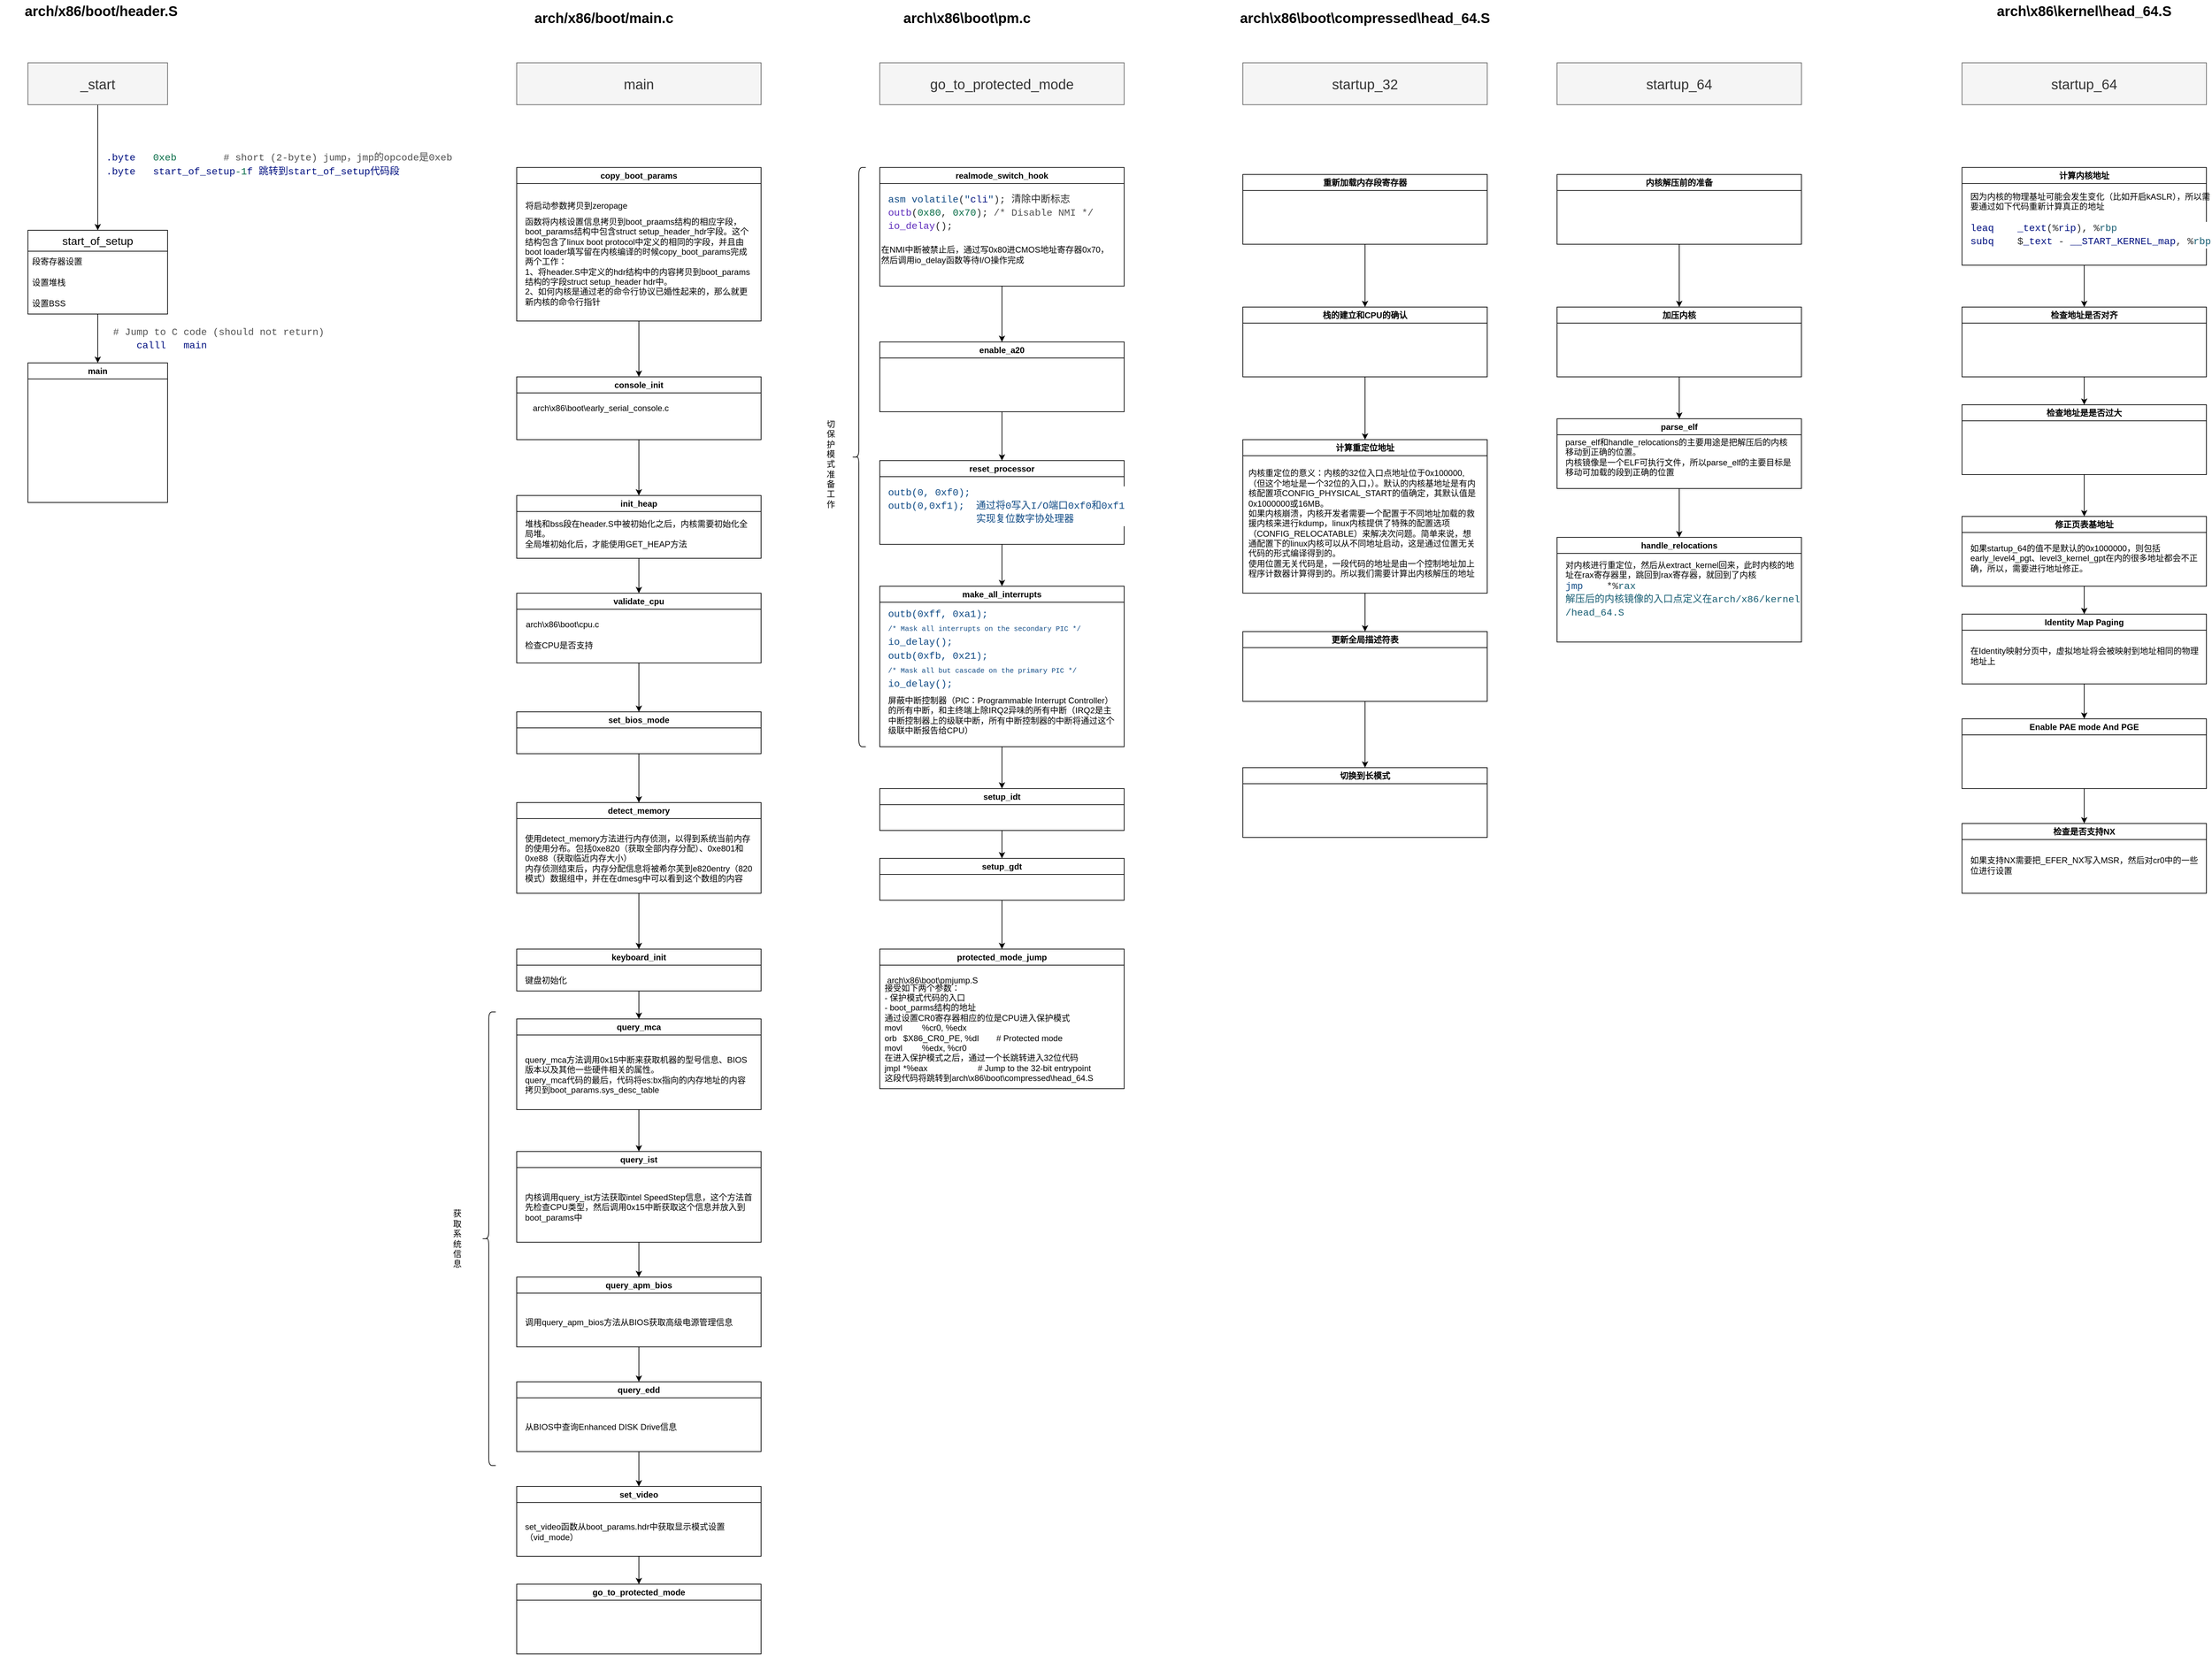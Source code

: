 <mxfile version="24.5.1" type="github">
  <diagram id="wFE0QG_FPsp0jaGvCLVb" name="Page-1">
    <mxGraphModel dx="1728" dy="922" grid="1" gridSize="10" guides="1" tooltips="1" connect="1" arrows="1" fold="1" page="1" pageScale="1" pageWidth="850" pageHeight="1100" math="0" shadow="0">
      <root>
        <mxCell id="0" />
        <mxCell id="1" parent="0" />
        <mxCell id="jPp7AaR7GWy1GO26mgqh-68" style="edgeStyle=orthogonalEdgeStyle;rounded=0;orthogonalLoop=1;jettySize=auto;html=1;" parent="1" source="jPp7AaR7GWy1GO26mgqh-54" target="jPp7AaR7GWy1GO26mgqh-56" edge="1">
          <mxGeometry relative="1" as="geometry" />
        </mxCell>
        <mxCell id="jPp7AaR7GWy1GO26mgqh-54" value="query_ist" style="swimlane;whiteSpace=wrap;html=1;" parent="1" vertex="1">
          <mxGeometry x="820" y="1730" width="350" height="130" as="geometry" />
        </mxCell>
        <mxCell id="jPp7AaR7GWy1GO26mgqh-55" value="&lt;div&gt;内核调用query_ist方法获取intel SpeedStep信息，这个方法首先检查CPU类型，然后调用0x15中断获取这个信息并放入到boot_params中&lt;/div&gt;" style="text;strokeColor=none;align=left;fillColor=none;html=1;verticalAlign=middle;whiteSpace=wrap;rounded=0;" parent="jPp7AaR7GWy1GO26mgqh-54" vertex="1">
          <mxGeometry x="10" y="30" width="330" height="100" as="geometry" />
        </mxCell>
        <mxCell id="215-eHgmbYdkAp0iwA8i-2" value="&lt;span style=&quot;font-weight: 700;&quot;&gt;&lt;font style=&quot;font-size: 20px;&quot;&gt;arch/x86/boot/header.S&lt;/font&gt;&lt;/span&gt;" style="text;strokeColor=none;align=center;fillColor=none;html=1;verticalAlign=middle;whiteSpace=wrap;rounded=0;" parent="1" vertex="1">
          <mxGeometry x="80" y="80" width="290" height="30" as="geometry" />
        </mxCell>
        <mxCell id="jPp7AaR7GWy1GO26mgqh-19" style="edgeStyle=orthogonalEdgeStyle;rounded=0;orthogonalLoop=1;jettySize=auto;html=1;entryX=0.5;entryY=0;entryDx=0;entryDy=0;" parent="1" source="215-eHgmbYdkAp0iwA8i-3" target="jPp7AaR7GWy1GO26mgqh-12" edge="1">
          <mxGeometry relative="1" as="geometry" />
        </mxCell>
        <mxCell id="215-eHgmbYdkAp0iwA8i-3" value="&lt;font style=&quot;font-size: 20px;&quot;&gt;_start&lt;/font&gt;" style="rounded=0;whiteSpace=wrap;html=1;fillColor=#f5f5f5;fontColor=#333333;strokeColor=#666666;" parent="1" vertex="1">
          <mxGeometry x="120" y="170" width="200" height="60" as="geometry" />
        </mxCell>
        <mxCell id="215-eHgmbYdkAp0iwA8i-7" value="main" style="swimlane;whiteSpace=wrap;html=1;" parent="1" vertex="1">
          <mxGeometry x="120" y="600" width="200" height="200" as="geometry" />
        </mxCell>
        <mxCell id="jPp7AaR7GWy1GO26mgqh-20" style="edgeStyle=orthogonalEdgeStyle;rounded=0;orthogonalLoop=1;jettySize=auto;html=1;entryX=0.5;entryY=0;entryDx=0;entryDy=0;" parent="1" source="jPp7AaR7GWy1GO26mgqh-12" target="215-eHgmbYdkAp0iwA8i-7" edge="1">
          <mxGeometry relative="1" as="geometry" />
        </mxCell>
        <mxCell id="jPp7AaR7GWy1GO26mgqh-12" value="&lt;span style=&quot;font-size: medium; text-align: left;&quot;&gt;start_of_setup&lt;/span&gt;" style="swimlane;fontStyle=0;childLayout=stackLayout;horizontal=1;startSize=30;horizontalStack=0;resizeParent=1;resizeParentMax=0;resizeLast=0;collapsible=1;marginBottom=0;whiteSpace=wrap;html=1;" parent="1" vertex="1">
          <mxGeometry x="120" y="410" width="200" height="120" as="geometry" />
        </mxCell>
        <mxCell id="jPp7AaR7GWy1GO26mgqh-13" value="段寄存器设置" style="text;strokeColor=none;fillColor=none;align=left;verticalAlign=middle;spacingLeft=4;spacingRight=4;overflow=hidden;points=[[0,0.5],[1,0.5]];portConstraint=eastwest;rotatable=0;whiteSpace=wrap;html=1;" parent="jPp7AaR7GWy1GO26mgqh-12" vertex="1">
          <mxGeometry y="30" width="200" height="30" as="geometry" />
        </mxCell>
        <mxCell id="jPp7AaR7GWy1GO26mgqh-14" value="设置堆栈" style="text;strokeColor=none;fillColor=none;align=left;verticalAlign=middle;spacingLeft=4;spacingRight=4;overflow=hidden;points=[[0,0.5],[1,0.5]];portConstraint=eastwest;rotatable=0;whiteSpace=wrap;html=1;" parent="jPp7AaR7GWy1GO26mgqh-12" vertex="1">
          <mxGeometry y="60" width="200" height="30" as="geometry" />
        </mxCell>
        <mxCell id="jPp7AaR7GWy1GO26mgqh-15" value="设置BSS" style="text;strokeColor=none;fillColor=none;align=left;verticalAlign=middle;spacingLeft=4;spacingRight=4;overflow=hidden;points=[[0,0.5],[1,0.5]];portConstraint=eastwest;rotatable=0;whiteSpace=wrap;html=1;" parent="jPp7AaR7GWy1GO26mgqh-12" vertex="1">
          <mxGeometry y="90" width="200" height="30" as="geometry" />
        </mxCell>
        <mxCell id="jPp7AaR7GWy1GO26mgqh-21" value="&lt;div style=&quot;color: #292929;background-color: #ffffff;font-family: Consolas, &#39;Courier New&#39;, monospace;font-weight: normal;font-size: 14px;line-height: 19px;white-space: pre;&quot;&gt;&lt;div&gt;&lt;span style=&quot;color: #515151;&quot;&gt;# Jump to C code (should not return)&lt;/span&gt;&lt;/div&gt;&lt;div&gt;&lt;span style=&quot;color: #292929;&quot;&gt;&amp;nbsp; &amp;nbsp; &lt;/span&gt;&lt;span style=&quot;color: #001080;&quot;&gt;calll&lt;/span&gt;&lt;span style=&quot;color: #292929;&quot;&gt; &amp;nbsp; &lt;/span&gt;&lt;span style=&quot;color: #001080;&quot;&gt;main&lt;/span&gt;&lt;/div&gt;&lt;/div&gt;" style="text;whiteSpace=wrap;html=1;" parent="1" vertex="1">
          <mxGeometry x="240" y="540" width="310" height="60" as="geometry" />
        </mxCell>
        <mxCell id="jPp7AaR7GWy1GO26mgqh-22" value="&lt;div style=&quot;background-color: rgb(255, 255, 255); line-height: 19px;&quot;&gt;&lt;div style=&quot;&quot;&gt;&lt;span style=&quot;color: rgb(0, 16, 128); font-family: Consolas, &amp;quot;Courier New&amp;quot;, monospace; font-size: 14px; font-weight: normal; white-space: pre;&quot;&gt;.byte&lt;/span&gt;&lt;span style=&quot;color: rgb(41, 41, 41); font-family: Consolas, &amp;quot;Courier New&amp;quot;, monospace; font-size: 14px; font-weight: normal; white-space: pre;&quot;&gt; &amp;nbsp; &lt;/span&gt;&lt;span style=&quot;color: rgb(9, 109, 72); font-family: Consolas, &amp;quot;Courier New&amp;quot;, monospace; font-size: 14px; font-weight: normal; white-space: pre;&quot;&gt;0xeb&lt;/span&gt;&lt;span style=&quot;color: rgb(41, 41, 41); font-family: Consolas, &amp;quot;Courier New&amp;quot;, monospace; font-size: 14px; font-weight: normal; white-space: pre;&quot;&gt; &amp;nbsp; &amp;nbsp; &amp;nbsp; &amp;nbsp;&lt;/span&gt;&lt;span style=&quot;color: rgb(81, 81, 81); font-family: Consolas, &amp;quot;Courier New&amp;quot;, monospace; font-size: 14px; font-weight: normal; white-space: pre;&quot;&gt;# short (2-byte) jump，&lt;/span&gt;&lt;font face=&quot;Consolas, Courier New, monospace&quot; color=&quot;#515151&quot;&gt;&lt;span style=&quot;font-size: 14px; white-space: pre;&quot;&gt;jmp的opcode是0xeb&lt;/span&gt;&lt;/font&gt;&lt;/div&gt;&lt;div style=&quot;&quot;&gt;&lt;span style=&quot;color: rgb(0, 16, 128); font-family: Consolas, &amp;quot;Courier New&amp;quot;, monospace; font-size: 14px; font-weight: normal; white-space: pre;&quot;&gt;.byte&lt;/span&gt;&lt;span style=&quot;color: rgb(41, 41, 41); font-family: Consolas, &amp;quot;Courier New&amp;quot;, monospace; font-size: 14px; font-weight: normal; white-space: pre;&quot;&gt; &amp;nbsp; &lt;/span&gt;&lt;span style=&quot;color: rgb(0, 16, 128); font-family: Consolas, &amp;quot;Courier New&amp;quot;, monospace; font-size: 14px; font-weight: normal; white-space: pre;&quot;&gt;start_of_setup&lt;/span&gt;&lt;span style=&quot;color: rgb(9, 109, 72); font-family: Consolas, &amp;quot;Courier New&amp;quot;, monospace; font-size: 14px; font-weight: normal; white-space: pre;&quot;&gt;-1&lt;/span&gt;&lt;span style=&quot;color: rgb(0, 16, 128); font-family: Consolas, &amp;quot;Courier New&amp;quot;, monospace; font-size: 14px; font-weight: normal; white-space: pre;&quot;&gt;f &lt;/span&gt;&lt;font face=&quot;Consolas, Courier New, monospace&quot; color=&quot;#001080&quot;&gt;&lt;span style=&quot;font-size: 14px; white-space: pre;&quot;&gt;跳转到start_of_setup代码段&lt;/span&gt;&lt;/font&gt;&lt;/div&gt;&lt;/div&gt;" style="text;whiteSpace=wrap;html=1;" parent="1" vertex="1">
          <mxGeometry x="230" y="290" width="500" height="60" as="geometry" />
        </mxCell>
        <mxCell id="jPp7AaR7GWy1GO26mgqh-23" value="&lt;span style=&quot;font-weight: 700;&quot;&gt;&lt;font style=&quot;font-size: 20px;&quot;&gt;arch/x86/boot/main.c&lt;/font&gt;&lt;/span&gt;" style="text;strokeColor=none;align=center;fillColor=none;html=1;verticalAlign=middle;whiteSpace=wrap;rounded=0;" parent="1" vertex="1">
          <mxGeometry x="800" y="90" width="290" height="30" as="geometry" />
        </mxCell>
        <mxCell id="jPp7AaR7GWy1GO26mgqh-24" value="&lt;font style=&quot;font-size: 20px;&quot;&gt;main&lt;/font&gt;" style="rounded=0;whiteSpace=wrap;html=1;fillColor=#f5f5f5;fontColor=#333333;strokeColor=#666666;" parent="1" vertex="1">
          <mxGeometry x="820" y="170" width="350" height="60" as="geometry" />
        </mxCell>
        <mxCell id="jPp7AaR7GWy1GO26mgqh-34" style="edgeStyle=orthogonalEdgeStyle;rounded=0;orthogonalLoop=1;jettySize=auto;html=1;" parent="1" source="jPp7AaR7GWy1GO26mgqh-25" target="jPp7AaR7GWy1GO26mgqh-30" edge="1">
          <mxGeometry relative="1" as="geometry" />
        </mxCell>
        <mxCell id="jPp7AaR7GWy1GO26mgqh-25" value="copy_boot_params" style="swimlane;whiteSpace=wrap;html=1;" parent="1" vertex="1">
          <mxGeometry x="820" y="320" width="350" height="220" as="geometry" />
        </mxCell>
        <mxCell id="jPp7AaR7GWy1GO26mgqh-26" value="将启动参数拷贝到zeropage" style="text;html=1;align=center;verticalAlign=middle;resizable=0;points=[];autosize=1;strokeColor=none;fillColor=none;" parent="jPp7AaR7GWy1GO26mgqh-25" vertex="1">
          <mxGeometry y="40" width="170" height="30" as="geometry" />
        </mxCell>
        <mxCell id="jPp7AaR7GWy1GO26mgqh-28" value="函数将内核设置信息拷贝到boot_praams结构的相应字段，boot_params结构中包含struct setup_header_hdr字段。这个结构包含了linux boot protocol中定义的相同的字段，并且由boot loader填写留在内核编译的时候copy_boot_params完成两个工作：&lt;div&gt;1、将header.S中定义的hdr结构中的内容拷贝到boot_params结构的字段struct setup_header hdr中。&lt;/div&gt;&lt;div&gt;2、如何内核是通过老的命令行协议已婚性起来的，那么就更新内核的命令行指针&lt;/div&gt;" style="text;strokeColor=none;align=left;fillColor=none;html=1;verticalAlign=middle;whiteSpace=wrap;rounded=0;" parent="jPp7AaR7GWy1GO26mgqh-25" vertex="1">
          <mxGeometry x="10" y="70" width="330" height="130" as="geometry" />
        </mxCell>
        <mxCell id="jPp7AaR7GWy1GO26mgqh-38" style="edgeStyle=orthogonalEdgeStyle;rounded=0;orthogonalLoop=1;jettySize=auto;html=1;entryX=0.5;entryY=0;entryDx=0;entryDy=0;" parent="1" source="jPp7AaR7GWy1GO26mgqh-30" target="jPp7AaR7GWy1GO26mgqh-35" edge="1">
          <mxGeometry relative="1" as="geometry" />
        </mxCell>
        <mxCell id="jPp7AaR7GWy1GO26mgqh-30" value="console_init" style="swimlane;whiteSpace=wrap;html=1;" parent="1" vertex="1">
          <mxGeometry x="820" y="620" width="350" height="90" as="geometry" />
        </mxCell>
        <mxCell id="jPp7AaR7GWy1GO26mgqh-31" value="arch\x86\boot\early_serial_console.c" style="text;html=1;align=center;verticalAlign=middle;resizable=0;points=[];autosize=1;strokeColor=none;fillColor=none;" parent="jPp7AaR7GWy1GO26mgqh-30" vertex="1">
          <mxGeometry x="10" y="30" width="220" height="30" as="geometry" />
        </mxCell>
        <mxCell id="n0Vx_WlOkcHuKILNx8sB-11" style="edgeStyle=orthogonalEdgeStyle;rounded=0;orthogonalLoop=1;jettySize=auto;html=1;entryX=0.5;entryY=0;entryDx=0;entryDy=0;" parent="1" source="jPp7AaR7GWy1GO26mgqh-35" target="jPp7AaR7GWy1GO26mgqh-39" edge="1">
          <mxGeometry relative="1" as="geometry" />
        </mxCell>
        <mxCell id="jPp7AaR7GWy1GO26mgqh-35" value="init_heap" style="swimlane;whiteSpace=wrap;html=1;" parent="1" vertex="1">
          <mxGeometry x="820" y="790" width="350" height="90" as="geometry" />
        </mxCell>
        <mxCell id="jPp7AaR7GWy1GO26mgqh-37" value="堆栈和bss段在header.S中被初始化之后，内核需要初始化全局堆。&lt;div&gt;全局堆初始化后，才能使用GET_HEAP方法&lt;/div&gt;" style="text;strokeColor=none;align=left;fillColor=none;html=1;verticalAlign=middle;whiteSpace=wrap;rounded=0;" parent="jPp7AaR7GWy1GO26mgqh-35" vertex="1">
          <mxGeometry x="10" y="20" width="330" height="70" as="geometry" />
        </mxCell>
        <mxCell id="jPp7AaR7GWy1GO26mgqh-45" style="edgeStyle=orthogonalEdgeStyle;rounded=0;orthogonalLoop=1;jettySize=auto;html=1;entryX=0.5;entryY=0;entryDx=0;entryDy=0;" parent="1" source="jPp7AaR7GWy1GO26mgqh-39" target="jPp7AaR7GWy1GO26mgqh-42" edge="1">
          <mxGeometry relative="1" as="geometry" />
        </mxCell>
        <mxCell id="jPp7AaR7GWy1GO26mgqh-39" value="validate_cpu" style="swimlane;whiteSpace=wrap;html=1;" parent="1" vertex="1">
          <mxGeometry x="820" y="930" width="350" height="100" as="geometry" />
        </mxCell>
        <mxCell id="jPp7AaR7GWy1GO26mgqh-41" value="arch\x86\boot\cpu.c" style="text;html=1;align=center;verticalAlign=middle;resizable=0;points=[];autosize=1;strokeColor=none;fillColor=none;" parent="jPp7AaR7GWy1GO26mgqh-39" vertex="1">
          <mxGeometry y="30" width="130" height="30" as="geometry" />
        </mxCell>
        <mxCell id="jPp7AaR7GWy1GO26mgqh-40" value="检查CPU是否支持" style="text;strokeColor=none;align=left;fillColor=none;html=1;verticalAlign=middle;whiteSpace=wrap;rounded=0;" parent="jPp7AaR7GWy1GO26mgqh-39" vertex="1">
          <mxGeometry x="10" y="60" width="330" height="30" as="geometry" />
        </mxCell>
        <mxCell id="jPp7AaR7GWy1GO26mgqh-50" style="edgeStyle=orthogonalEdgeStyle;rounded=0;orthogonalLoop=1;jettySize=auto;html=1;entryX=0.5;entryY=0;entryDx=0;entryDy=0;" parent="1" source="jPp7AaR7GWy1GO26mgqh-42" target="jPp7AaR7GWy1GO26mgqh-46" edge="1">
          <mxGeometry relative="1" as="geometry" />
        </mxCell>
        <mxCell id="jPp7AaR7GWy1GO26mgqh-42" value="set_bios_mode" style="swimlane;whiteSpace=wrap;html=1;" parent="1" vertex="1">
          <mxGeometry x="820" y="1100" width="350" height="60" as="geometry" />
        </mxCell>
        <mxCell id="jPp7AaR7GWy1GO26mgqh-46" value="detect_memory" style="swimlane;whiteSpace=wrap;html=1;" parent="1" vertex="1">
          <mxGeometry x="820" y="1230" width="350" height="130" as="geometry" />
        </mxCell>
        <mxCell id="jPp7AaR7GWy1GO26mgqh-47" value="使用detect_memory方法进行内存侦测，以得到系统当前内存的使用分布。包括0xe820（获取全部内存分配）、0xe801和0xe88（获取临近内存大小）&lt;div&gt;内存侦测结束后，内存分配信息将被希尔芙到e820entry（820模式）数据组中，并在在dmesg中可以看到这个数组的内容&lt;/div&gt;" style="text;strokeColor=none;align=left;fillColor=none;html=1;verticalAlign=middle;whiteSpace=wrap;rounded=0;" parent="jPp7AaR7GWy1GO26mgqh-46" vertex="1">
          <mxGeometry x="10" y="30" width="330" height="100" as="geometry" />
        </mxCell>
        <mxCell id="jPp7AaR7GWy1GO26mgqh-64" style="edgeStyle=orthogonalEdgeStyle;rounded=0;orthogonalLoop=1;jettySize=auto;html=1;" parent="1" source="jPp7AaR7GWy1GO26mgqh-48" target="jPp7AaR7GWy1GO26mgqh-52" edge="1">
          <mxGeometry relative="1" as="geometry" />
        </mxCell>
        <mxCell id="jPp7AaR7GWy1GO26mgqh-48" value="keyboard_init" style="swimlane;whiteSpace=wrap;html=1;" parent="1" vertex="1">
          <mxGeometry x="820" y="1440" width="350" height="60" as="geometry" />
        </mxCell>
        <mxCell id="jPp7AaR7GWy1GO26mgqh-49" value="键盘初始化" style="text;strokeColor=none;align=left;fillColor=none;html=1;verticalAlign=middle;whiteSpace=wrap;rounded=0;" parent="jPp7AaR7GWy1GO26mgqh-48" vertex="1">
          <mxGeometry x="10" y="30" width="330" height="30" as="geometry" />
        </mxCell>
        <mxCell id="jPp7AaR7GWy1GO26mgqh-51" style="edgeStyle=orthogonalEdgeStyle;rounded=0;orthogonalLoop=1;jettySize=auto;html=1;entryX=0.5;entryY=0;entryDx=0;entryDy=0;" parent="1" source="jPp7AaR7GWy1GO26mgqh-47" target="jPp7AaR7GWy1GO26mgqh-48" edge="1">
          <mxGeometry relative="1" as="geometry" />
        </mxCell>
        <mxCell id="jPp7AaR7GWy1GO26mgqh-69" style="edgeStyle=orthogonalEdgeStyle;rounded=0;orthogonalLoop=1;jettySize=auto;html=1;entryX=0.5;entryY=0;entryDx=0;entryDy=0;" parent="1" source="jPp7AaR7GWy1GO26mgqh-56" target="jPp7AaR7GWy1GO26mgqh-58" edge="1">
          <mxGeometry relative="1" as="geometry" />
        </mxCell>
        <mxCell id="jPp7AaR7GWy1GO26mgqh-56" value="query_apm_bios" style="swimlane;whiteSpace=wrap;html=1;" parent="1" vertex="1">
          <mxGeometry x="820" y="1910" width="350" height="100" as="geometry" />
        </mxCell>
        <mxCell id="jPp7AaR7GWy1GO26mgqh-57" value="&lt;div&gt;调用query_apm_bios方法从BIOS获取高级电源管理信息&lt;/div&gt;" style="text;strokeColor=none;align=left;fillColor=none;html=1;verticalAlign=middle;whiteSpace=wrap;rounded=0;" parent="jPp7AaR7GWy1GO26mgqh-56" vertex="1">
          <mxGeometry x="10" y="30" width="330" height="70" as="geometry" />
        </mxCell>
        <mxCell id="jPp7AaR7GWy1GO26mgqh-72" style="edgeStyle=orthogonalEdgeStyle;rounded=0;orthogonalLoop=1;jettySize=auto;html=1;entryX=0.5;entryY=0;entryDx=0;entryDy=0;" parent="1" source="jPp7AaR7GWy1GO26mgqh-58" target="jPp7AaR7GWy1GO26mgqh-70" edge="1">
          <mxGeometry relative="1" as="geometry" />
        </mxCell>
        <mxCell id="jPp7AaR7GWy1GO26mgqh-58" value="query_edd" style="swimlane;whiteSpace=wrap;html=1;" parent="1" vertex="1">
          <mxGeometry x="820" y="2060" width="350" height="100" as="geometry" />
        </mxCell>
        <mxCell id="jPp7AaR7GWy1GO26mgqh-59" value="&lt;div&gt;从BIOS中查询Enhanced DISK Drive信息&lt;/div&gt;" style="text;strokeColor=none;align=left;fillColor=none;html=1;verticalAlign=middle;whiteSpace=wrap;rounded=0;" parent="jPp7AaR7GWy1GO26mgqh-58" vertex="1">
          <mxGeometry x="10" y="30" width="330" height="70" as="geometry" />
        </mxCell>
        <mxCell id="jPp7AaR7GWy1GO26mgqh-67" style="edgeStyle=orthogonalEdgeStyle;rounded=0;orthogonalLoop=1;jettySize=auto;html=1;entryX=0.5;entryY=0;entryDx=0;entryDy=0;" parent="1" source="jPp7AaR7GWy1GO26mgqh-52" target="jPp7AaR7GWy1GO26mgqh-54" edge="1">
          <mxGeometry relative="1" as="geometry" />
        </mxCell>
        <mxCell id="jPp7AaR7GWy1GO26mgqh-52" value="query_mca" style="swimlane;whiteSpace=wrap;html=1;" parent="1" vertex="1">
          <mxGeometry x="820" y="1540" width="350" height="130" as="geometry" />
        </mxCell>
        <mxCell id="jPp7AaR7GWy1GO26mgqh-53" value="&lt;div&gt;query_mca方法调用0x15中断来获取机器的型号信息、BIOS版本以及其他一些硬件相关的属性。&lt;/div&gt;&lt;div&gt;query_mca代码的最后，代码将es:bx指向的内存地址的内容拷贝到boot_params.sys_desc_table&lt;/div&gt;" style="text;strokeColor=none;align=left;fillColor=none;html=1;verticalAlign=middle;whiteSpace=wrap;rounded=0;" parent="jPp7AaR7GWy1GO26mgqh-52" vertex="1">
          <mxGeometry x="10" y="30" width="330" height="100" as="geometry" />
        </mxCell>
        <mxCell id="n0Vx_WlOkcHuKILNx8sB-1" style="edgeStyle=orthogonalEdgeStyle;rounded=0;orthogonalLoop=1;jettySize=auto;html=1;" parent="1" source="jPp7AaR7GWy1GO26mgqh-70" target="jPp7AaR7GWy1GO26mgqh-75" edge="1">
          <mxGeometry relative="1" as="geometry" />
        </mxCell>
        <mxCell id="jPp7AaR7GWy1GO26mgqh-70" value="set_video" style="swimlane;whiteSpace=wrap;html=1;" parent="1" vertex="1">
          <mxGeometry x="820" y="2210" width="350" height="100" as="geometry" />
        </mxCell>
        <mxCell id="jPp7AaR7GWy1GO26mgqh-71" value="&lt;div&gt;set_video函数从boot_params.hdr中获取显示模式设置（vid_mode）&lt;/div&gt;" style="text;strokeColor=none;align=left;fillColor=none;html=1;verticalAlign=middle;whiteSpace=wrap;rounded=0;" parent="jPp7AaR7GWy1GO26mgqh-70" vertex="1">
          <mxGeometry x="10" y="30" width="330" height="70" as="geometry" />
        </mxCell>
        <mxCell id="jPp7AaR7GWy1GO26mgqh-73" value="" style="shape=curlyBracket;whiteSpace=wrap;html=1;rounded=1;labelPosition=left;verticalLabelPosition=middle;align=right;verticalAlign=middle;" parent="1" vertex="1">
          <mxGeometry x="770" y="1530" width="20" height="650" as="geometry" />
        </mxCell>
        <mxCell id="jPp7AaR7GWy1GO26mgqh-61" value="获取系统信息" style="text;strokeColor=none;align=center;fillColor=none;html=1;verticalAlign=middle;whiteSpace=wrap;rounded=0;" parent="1" vertex="1">
          <mxGeometry x="730" y="1840" width="10" height="30" as="geometry" />
        </mxCell>
        <mxCell id="jPp7AaR7GWy1GO26mgqh-75" value="go_to_protected_mode" style="swimlane;whiteSpace=wrap;html=1;" parent="1" vertex="1">
          <mxGeometry x="820" y="2350" width="350" height="100" as="geometry" />
        </mxCell>
        <mxCell id="n0Vx_WlOkcHuKILNx8sB-2" value="&lt;font style=&quot;font-size: 20px;&quot;&gt;go_to_protected_mode&lt;/font&gt;" style="rounded=0;whiteSpace=wrap;html=1;fillColor=#f5f5f5;fontColor=#333333;strokeColor=#666666;" parent="1" vertex="1">
          <mxGeometry x="1340" y="170" width="350" height="60" as="geometry" />
        </mxCell>
        <mxCell id="n0Vx_WlOkcHuKILNx8sB-13" style="edgeStyle=orthogonalEdgeStyle;rounded=0;orthogonalLoop=1;jettySize=auto;html=1;entryX=0.5;entryY=0;entryDx=0;entryDy=0;" parent="1" source="n0Vx_WlOkcHuKILNx8sB-3" target="n0Vx_WlOkcHuKILNx8sB-8" edge="1">
          <mxGeometry relative="1" as="geometry" />
        </mxCell>
        <mxCell id="n0Vx_WlOkcHuKILNx8sB-3" value="realmode_switch_hook" style="swimlane;whiteSpace=wrap;html=1;" parent="1" vertex="1">
          <mxGeometry x="1340" y="320" width="350" height="170" as="geometry" />
        </mxCell>
        <mxCell id="n0Vx_WlOkcHuKILNx8sB-4" value="&lt;div style=&quot;color: rgb(41, 41, 41); background-color: rgb(255, 255, 255); font-family: Consolas, &amp;quot;Courier New&amp;quot;, monospace; font-size: 14px; line-height: 19px; white-space-collapse: preserve;&quot;&gt;&lt;div style=&quot;&quot;&gt;&lt;span style=&quot;color: #0f4a85;&quot;&gt;asm&lt;/span&gt; &lt;span style=&quot;color: #0f4a85;&quot;&gt;volatile&lt;/span&gt;(&lt;span style=&quot;color: #0f4a85;&quot;&gt;&quot;&lt;/span&gt;&lt;span style=&quot;color: #001080;&quot;&gt;cli&lt;/span&gt;&lt;span style=&quot;color: #0f4a85;&quot;&gt;&quot;&lt;/span&gt;); 清除中断标志&lt;/div&gt;&lt;div style=&quot;&quot;&gt;&lt;span style=&quot;color: rgb(94, 44, 188);&quot;&gt;outb&lt;/span&gt;(&lt;span style=&quot;color: rgb(9, 109, 72);&quot;&gt;0x80&lt;/span&gt;, &lt;span style=&quot;color: rgb(9, 109, 72);&quot;&gt;0x70&lt;/span&gt;);&lt;span style=&quot;color: rgb(81, 81, 81);&quot;&gt; /* Disable NMI */&lt;/span&gt;&lt;/div&gt;&lt;div&gt;&lt;span style=&quot;color: #5e2cbc;&quot;&gt;io_delay&lt;/span&gt;();&lt;/div&gt;&lt;/div&gt;" style="text;html=1;align=left;verticalAlign=middle;resizable=0;points=[];autosize=1;strokeColor=none;fillColor=none;" parent="n0Vx_WlOkcHuKILNx8sB-3" vertex="1">
          <mxGeometry x="10" y="30" width="290" height="70" as="geometry" />
        </mxCell>
        <mxCell id="n0Vx_WlOkcHuKILNx8sB-6" value="在NMI中断被禁止后，通过写0x80进CMOS地址寄存器0x70，然后调用io_delay函数等待I/O操作完成" style="text;strokeColor=none;align=left;fillColor=none;html=1;verticalAlign=middle;whiteSpace=wrap;rounded=0;" parent="n0Vx_WlOkcHuKILNx8sB-3" vertex="1">
          <mxGeometry y="110" width="335" height="30" as="geometry" />
        </mxCell>
        <mxCell id="n0Vx_WlOkcHuKILNx8sB-21" style="edgeStyle=orthogonalEdgeStyle;rounded=0;orthogonalLoop=1;jettySize=auto;html=1;entryX=0.5;entryY=0;entryDx=0;entryDy=0;" parent="1" source="n0Vx_WlOkcHuKILNx8sB-8" target="n0Vx_WlOkcHuKILNx8sB-12" edge="1">
          <mxGeometry relative="1" as="geometry" />
        </mxCell>
        <mxCell id="n0Vx_WlOkcHuKILNx8sB-8" value="enable_a20" style="swimlane;whiteSpace=wrap;html=1;" parent="1" vertex="1">
          <mxGeometry x="1340" y="570" width="350" height="100" as="geometry" />
        </mxCell>
        <mxCell id="n0Vx_WlOkcHuKILNx8sB-22" style="edgeStyle=orthogonalEdgeStyle;rounded=0;orthogonalLoop=1;jettySize=auto;html=1;entryX=0.5;entryY=0;entryDx=0;entryDy=0;" parent="1" source="n0Vx_WlOkcHuKILNx8sB-12" target="n0Vx_WlOkcHuKILNx8sB-15" edge="1">
          <mxGeometry relative="1" as="geometry" />
        </mxCell>
        <mxCell id="n0Vx_WlOkcHuKILNx8sB-12" value="reset_processor" style="swimlane;whiteSpace=wrap;html=1;" parent="1" vertex="1">
          <mxGeometry x="1340" y="740" width="350" height="120" as="geometry" />
        </mxCell>
        <mxCell id="n0Vx_WlOkcHuKILNx8sB-14" value="&lt;div style=&quot;background-color: rgb(255, 255, 255); font-family: Consolas, &amp;quot;Courier New&amp;quot;, monospace; font-size: 14px; line-height: 19px; white-space-collapse: preserve;&quot;&gt;&lt;div style=&quot;&quot;&gt;&lt;font color=&quot;#0f4a85&quot;&gt;outb(0, 0xf0);&lt;/font&gt;&lt;/div&gt;&lt;div style=&quot;&quot;&gt;&lt;font color=&quot;#0f4a85&quot;&gt;outb(0,0xf1);  通过将0写入I/O端口0xf0和0xf1&lt;/font&gt;&lt;/div&gt;&lt;div style=&quot;&quot;&gt;&lt;font color=&quot;#0f4a85&quot;&gt;               实现复位数字协处理器&lt;/font&gt;&lt;/div&gt;&lt;/div&gt;" style="text;html=1;align=left;verticalAlign=middle;resizable=0;points=[];autosize=1;strokeColor=none;fillColor=none;" parent="n0Vx_WlOkcHuKILNx8sB-12" vertex="1">
          <mxGeometry x="10" y="30" width="340" height="70" as="geometry" />
        </mxCell>
        <mxCell id="n0Vx_WlOkcHuKILNx8sB-30" style="edgeStyle=orthogonalEdgeStyle;rounded=0;orthogonalLoop=1;jettySize=auto;html=1;entryX=0.5;entryY=0;entryDx=0;entryDy=0;" parent="1" source="n0Vx_WlOkcHuKILNx8sB-15" target="n0Vx_WlOkcHuKILNx8sB-25" edge="1">
          <mxGeometry relative="1" as="geometry" />
        </mxCell>
        <mxCell id="n0Vx_WlOkcHuKILNx8sB-15" value="make_all_interrupts" style="swimlane;whiteSpace=wrap;html=1;" parent="1" vertex="1">
          <mxGeometry x="1340" y="920" width="350" height="230" as="geometry" />
        </mxCell>
        <mxCell id="n0Vx_WlOkcHuKILNx8sB-16" value="&lt;div style=&quot;background-color: rgb(255, 255, 255); line-height: 19px;&quot;&gt;&lt;div style=&quot;&quot;&gt;&lt;font face=&quot;Consolas, Courier New, monospace&quot; color=&quot;#0f4a85&quot;&gt;&lt;span style=&quot;font-size: 14px; white-space-collapse: preserve;&quot;&gt;outb(0xff, 0xa1);&lt;/span&gt;&lt;/font&gt;&lt;/div&gt;&lt;div style=&quot;&quot;&gt;&lt;font style=&quot;font-size: 10px;&quot; face=&quot;Consolas, Courier New, monospace&quot; color=&quot;#0f4a85&quot;&gt;&lt;span style=&quot;white-space-collapse: preserve;&quot;&gt;/* Mask all interrupts on the secondary PIC */&lt;/span&gt;&lt;/font&gt;&lt;/div&gt;&lt;div style=&quot;&quot;&gt;&lt;font face=&quot;Consolas, Courier New, monospace&quot; color=&quot;#0f4a85&quot;&gt;&lt;span style=&quot;font-size: 14px; white-space-collapse: preserve;&quot;&gt;io_delay();&lt;br&gt;outb(0xfb, 0x21);&#x9;&lt;/span&gt;&lt;/font&gt;&lt;/div&gt;&lt;div style=&quot;&quot;&gt;&lt;font face=&quot;Consolas, Courier New, monospace&quot; color=&quot;#0f4a85&quot;&gt;&lt;span style=&quot;white-space-collapse: preserve;&quot;&gt;&lt;font style=&quot;font-size: 10px;&quot;&gt;/* Mask all but cascade on the primary PIC */&lt;br&gt;&lt;/font&gt;&lt;span style=&quot;font-size: 14px;&quot;&gt;io_delay();&lt;/span&gt;&lt;/span&gt;&lt;/font&gt;&lt;/div&gt;&lt;div style=&quot;&quot;&gt;&lt;/div&gt;&lt;/div&gt;" style="text;html=1;align=left;verticalAlign=middle;resizable=0;points=[];autosize=1;strokeColor=none;fillColor=none;" parent="n0Vx_WlOkcHuKILNx8sB-15" vertex="1">
          <mxGeometry x="10" y="25" width="280" height="130" as="geometry" />
        </mxCell>
        <mxCell id="n0Vx_WlOkcHuKILNx8sB-20" value="屏蔽中断控制器（PIC：Programmable Interrupt Controller）的所有中断，和主终端上除IRQ2异味的所有中断（IRQ2是主中断控制器上的级联中断，所有中断控制器的中断将通过这个级联中断报告给CPU）" style="text;strokeColor=none;align=left;fillColor=none;html=1;verticalAlign=middle;whiteSpace=wrap;rounded=0;" parent="n0Vx_WlOkcHuKILNx8sB-15" vertex="1">
          <mxGeometry x="10" y="170" width="330" height="30" as="geometry" />
        </mxCell>
        <mxCell id="n0Vx_WlOkcHuKILNx8sB-23" value="" style="shape=curlyBracket;whiteSpace=wrap;html=1;rounded=1;labelPosition=left;verticalLabelPosition=middle;align=right;verticalAlign=middle;" parent="1" vertex="1">
          <mxGeometry x="1300" y="320" width="20" height="830" as="geometry" />
        </mxCell>
        <mxCell id="n0Vx_WlOkcHuKILNx8sB-24" value="切保护模式准备工作" style="text;strokeColor=none;align=center;fillColor=none;html=1;verticalAlign=middle;whiteSpace=wrap;rounded=0;" parent="1" vertex="1">
          <mxGeometry x="1265" y="730" width="10" height="30" as="geometry" />
        </mxCell>
        <mxCell id="n0Vx_WlOkcHuKILNx8sB-31" style="edgeStyle=orthogonalEdgeStyle;rounded=0;orthogonalLoop=1;jettySize=auto;html=1;entryX=0.5;entryY=0;entryDx=0;entryDy=0;" parent="1" source="n0Vx_WlOkcHuKILNx8sB-25" target="n0Vx_WlOkcHuKILNx8sB-26" edge="1">
          <mxGeometry relative="1" as="geometry" />
        </mxCell>
        <mxCell id="n0Vx_WlOkcHuKILNx8sB-25" value="setup_idt" style="swimlane;whiteSpace=wrap;html=1;" parent="1" vertex="1">
          <mxGeometry x="1340" y="1210" width="350" height="60" as="geometry" />
        </mxCell>
        <mxCell id="n0Vx_WlOkcHuKILNx8sB-32" style="edgeStyle=orthogonalEdgeStyle;rounded=0;orthogonalLoop=1;jettySize=auto;html=1;entryX=0.5;entryY=0;entryDx=0;entryDy=0;" parent="1" source="n0Vx_WlOkcHuKILNx8sB-26" target="n0Vx_WlOkcHuKILNx8sB-27" edge="1">
          <mxGeometry relative="1" as="geometry" />
        </mxCell>
        <mxCell id="n0Vx_WlOkcHuKILNx8sB-26" value="setup_gdt" style="swimlane;whiteSpace=wrap;html=1;" parent="1" vertex="1">
          <mxGeometry x="1340" y="1310" width="350" height="60" as="geometry" />
        </mxCell>
        <mxCell id="n0Vx_WlOkcHuKILNx8sB-27" value="protected_mode_jump" style="swimlane;whiteSpace=wrap;html=1;" parent="1" vertex="1">
          <mxGeometry x="1340" y="1440" width="350" height="200" as="geometry" />
        </mxCell>
        <mxCell id="n0Vx_WlOkcHuKILNx8sB-28" value="arch\x86\boot\pmjump.S" style="text;html=1;align=center;verticalAlign=middle;resizable=0;points=[];autosize=1;strokeColor=none;fillColor=none;" parent="n0Vx_WlOkcHuKILNx8sB-27" vertex="1">
          <mxGeometry y="30" width="150" height="30" as="geometry" />
        </mxCell>
        <mxCell id="n0Vx_WlOkcHuKILNx8sB-29" value="接受如下两个参数：&lt;div&gt;- 保护模式代码的入口&lt;/div&gt;&lt;div&gt;- boot_parms结构的地址&lt;/div&gt;&lt;div&gt;通过设置CR0寄存器相应的位是CPU进入保护模式&lt;/div&gt;&lt;div&gt;&lt;div&gt;&lt;span style=&quot;white-space: normal;&quot;&gt;movl&lt;span style=&quot;white-space:pre&quot;&gt;&#x9;&lt;/span&gt;%cr0, %edx&lt;/span&gt;&lt;/div&gt;&lt;div&gt;&lt;span style=&quot;white-space: normal;&quot;&gt;orb&lt;span style=&quot;white-space:pre&quot;&gt;&#x9;&lt;/span&gt;$X86_CR0_PE, %dl&lt;span style=&quot;white-space:pre&quot;&gt;&#x9;&lt;/span&gt;# Protected mode&lt;/span&gt;&lt;/div&gt;&lt;div&gt;&lt;span style=&quot;white-space: normal;&quot;&gt;movl&lt;span style=&quot;white-space:pre&quot;&gt;&#x9;&lt;/span&gt;%edx, %cr0&lt;/span&gt;&lt;/div&gt;&lt;/div&gt;&lt;div&gt;在进入保护模式之后，通过一个长跳转进入32位代码&lt;/div&gt;&lt;div&gt;jmpl&lt;span style=&quot;white-space:pre&quot;&gt;&#x9;&lt;/span&gt;*%eax&lt;span style=&quot;white-space:pre&quot;&gt;&#x9;&#x9;&#x9;&lt;/span&gt;# Jump to the 32-bit entrypoint&lt;br&gt;&lt;/div&gt;&lt;div&gt;这段代码将跳转到arch\x86\boot\compressed\head_64.S&lt;/div&gt;" style="text;strokeColor=none;align=left;fillColor=none;html=1;verticalAlign=middle;whiteSpace=wrap;rounded=0;" parent="n0Vx_WlOkcHuKILNx8sB-27" vertex="1">
          <mxGeometry x="5" y="60" width="330" height="120" as="geometry" />
        </mxCell>
        <mxCell id="n0Vx_WlOkcHuKILNx8sB-33" value="&lt;span style=&quot;font-size: 20px;&quot;&gt;&lt;b&gt;arch\x86\boot\pm.c&lt;/b&gt;&lt;/span&gt;" style="text;strokeColor=none;align=center;fillColor=none;html=1;verticalAlign=middle;whiteSpace=wrap;rounded=0;" parent="1" vertex="1">
          <mxGeometry x="1320" y="90" width="290" height="30" as="geometry" />
        </mxCell>
        <mxCell id="n0Vx_WlOkcHuKILNx8sB-34" value="&lt;span style=&quot;font-size: 20px;&quot;&gt;&lt;b&gt;arch\x86\boot\compressed\head_64.S&lt;/b&gt;&lt;/span&gt;" style="text;strokeColor=none;align=center;fillColor=none;html=1;verticalAlign=middle;whiteSpace=wrap;rounded=0;" parent="1" vertex="1">
          <mxGeometry x="1890" y="90" width="290" height="30" as="geometry" />
        </mxCell>
        <mxCell id="n0Vx_WlOkcHuKILNx8sB-35" value="&lt;font style=&quot;font-size: 20px;&quot;&gt;startup_32&lt;/font&gt;" style="rounded=0;whiteSpace=wrap;html=1;fillColor=#f5f5f5;fontColor=#333333;strokeColor=#666666;" parent="1" vertex="1">
          <mxGeometry x="1860" y="170" width="350" height="60" as="geometry" />
        </mxCell>
        <mxCell id="n0Vx_WlOkcHuKILNx8sB-40" style="edgeStyle=orthogonalEdgeStyle;rounded=0;orthogonalLoop=1;jettySize=auto;html=1;" parent="1" source="n0Vx_WlOkcHuKILNx8sB-36" target="n0Vx_WlOkcHuKILNx8sB-37" edge="1">
          <mxGeometry relative="1" as="geometry" />
        </mxCell>
        <mxCell id="n0Vx_WlOkcHuKILNx8sB-36" value="重新加载内存段寄存器" style="swimlane;whiteSpace=wrap;html=1;" parent="1" vertex="1">
          <mxGeometry x="1860" y="330" width="350" height="100" as="geometry" />
        </mxCell>
        <mxCell id="n0Vx_WlOkcHuKILNx8sB-41" style="edgeStyle=orthogonalEdgeStyle;rounded=0;orthogonalLoop=1;jettySize=auto;html=1;entryX=0.5;entryY=0;entryDx=0;entryDy=0;" parent="1" source="n0Vx_WlOkcHuKILNx8sB-37" target="n0Vx_WlOkcHuKILNx8sB-38" edge="1">
          <mxGeometry relative="1" as="geometry" />
        </mxCell>
        <mxCell id="n0Vx_WlOkcHuKILNx8sB-37" value="栈的建立和CPU的确认" style="swimlane;whiteSpace=wrap;html=1;" parent="1" vertex="1">
          <mxGeometry x="1860" y="520" width="350" height="100" as="geometry" />
        </mxCell>
        <mxCell id="n0Vx_WlOkcHuKILNx8sB-44" style="edgeStyle=orthogonalEdgeStyle;rounded=0;orthogonalLoop=1;jettySize=auto;html=1;entryX=0.5;entryY=0;entryDx=0;entryDy=0;" parent="1" source="n0Vx_WlOkcHuKILNx8sB-38" target="n0Vx_WlOkcHuKILNx8sB-42" edge="1">
          <mxGeometry relative="1" as="geometry" />
        </mxCell>
        <mxCell id="n0Vx_WlOkcHuKILNx8sB-38" value="计算重定位地址" style="swimlane;whiteSpace=wrap;html=1;" parent="1" vertex="1">
          <mxGeometry x="1860" y="710" width="350" height="220" as="geometry" />
        </mxCell>
        <mxCell id="n0Vx_WlOkcHuKILNx8sB-39" value="内核重定位的意义：内核的32位入口点地址位于0x100000,（但这个地址是一个32位的入口，）。默认的内核基地址是有内核配置项CONFIG_PHYSICAL_START的值确定，其默认值是0x1000000或16MB。&lt;div&gt;如果内核崩溃，内核开发者需要一个配置于不同地址加载的救援内核来进行kdump，linux内核提供了特殊的配置选项（CONFIG_RELOCATABLE）来解决次问题。简单来说，想通配置下的linux内核可以从不同地址启动，这是通过位置无关代码的形式编译得到的。&lt;/div&gt;&lt;div&gt;使用位置无关代码是，一段代码的地址是由一个控制地址加上程序计数器计算得到的。所以我们需要计算出内核解压的地址&lt;/div&gt;" style="text;strokeColor=none;align=left;fillColor=none;html=1;verticalAlign=middle;whiteSpace=wrap;rounded=0;" parent="n0Vx_WlOkcHuKILNx8sB-38" vertex="1">
          <mxGeometry x="6" y="35" width="330" height="170" as="geometry" />
        </mxCell>
        <mxCell id="n0Vx_WlOkcHuKILNx8sB-45" style="edgeStyle=orthogonalEdgeStyle;rounded=0;orthogonalLoop=1;jettySize=auto;html=1;entryX=0.5;entryY=0;entryDx=0;entryDy=0;" parent="1" source="n0Vx_WlOkcHuKILNx8sB-42" target="n0Vx_WlOkcHuKILNx8sB-43" edge="1">
          <mxGeometry relative="1" as="geometry" />
        </mxCell>
        <mxCell id="n0Vx_WlOkcHuKILNx8sB-42" value="更新全局描述符表" style="swimlane;whiteSpace=wrap;html=1;" parent="1" vertex="1">
          <mxGeometry x="1860" y="985" width="350" height="100" as="geometry" />
        </mxCell>
        <mxCell id="n0Vx_WlOkcHuKILNx8sB-43" value="切换到长模式" style="swimlane;whiteSpace=wrap;html=1;" parent="1" vertex="1">
          <mxGeometry x="1860" y="1180" width="350" height="100" as="geometry" />
        </mxCell>
        <mxCell id="n0Vx_WlOkcHuKILNx8sB-46" value="&lt;font style=&quot;font-size: 20px;&quot;&gt;startup_64&lt;/font&gt;" style="rounded=0;whiteSpace=wrap;html=1;fillColor=#f5f5f5;fontColor=#333333;strokeColor=#666666;" parent="1" vertex="1">
          <mxGeometry x="2310" y="170" width="350" height="60" as="geometry" />
        </mxCell>
        <mxCell id="n0Vx_WlOkcHuKILNx8sB-51" style="edgeStyle=orthogonalEdgeStyle;rounded=0;orthogonalLoop=1;jettySize=auto;html=1;" parent="1" source="n0Vx_WlOkcHuKILNx8sB-47" target="n0Vx_WlOkcHuKILNx8sB-48" edge="1">
          <mxGeometry relative="1" as="geometry" />
        </mxCell>
        <mxCell id="n0Vx_WlOkcHuKILNx8sB-47" value="内核解压前的准备" style="swimlane;whiteSpace=wrap;html=1;" parent="1" vertex="1">
          <mxGeometry x="2310" y="330" width="350" height="100" as="geometry" />
        </mxCell>
        <mxCell id="n0Vx_WlOkcHuKILNx8sB-52" style="edgeStyle=orthogonalEdgeStyle;rounded=0;orthogonalLoop=1;jettySize=auto;html=1;entryX=0.5;entryY=0;entryDx=0;entryDy=0;" parent="1" source="n0Vx_WlOkcHuKILNx8sB-48" target="n0Vx_WlOkcHuKILNx8sB-49" edge="1">
          <mxGeometry relative="1" as="geometry" />
        </mxCell>
        <mxCell id="n0Vx_WlOkcHuKILNx8sB-48" value="加压内核" style="swimlane;whiteSpace=wrap;html=1;" parent="1" vertex="1">
          <mxGeometry x="2310" y="520" width="350" height="100" as="geometry" />
        </mxCell>
        <mxCell id="n0Vx_WlOkcHuKILNx8sB-53" style="edgeStyle=orthogonalEdgeStyle;rounded=0;orthogonalLoop=1;jettySize=auto;html=1;entryX=0.5;entryY=0;entryDx=0;entryDy=0;" parent="1" source="n0Vx_WlOkcHuKILNx8sB-49" target="n0Vx_WlOkcHuKILNx8sB-50" edge="1">
          <mxGeometry relative="1" as="geometry" />
        </mxCell>
        <mxCell id="n0Vx_WlOkcHuKILNx8sB-49" value="parse_elf" style="swimlane;whiteSpace=wrap;html=1;" parent="1" vertex="1">
          <mxGeometry x="2310" y="680" width="350" height="100" as="geometry" />
        </mxCell>
        <mxCell id="n0Vx_WlOkcHuKILNx8sB-54" value="&lt;div&gt;parse_elf和handle_relocations的主要用途是把解压后的内核移动到正确的位置。&lt;/div&gt;&lt;div&gt;内核镜像是一个ELF可执行文件，所以parse_elf的主要目标是移动可加载的段到正确的位置&lt;/div&gt;" style="text;strokeColor=none;align=left;fillColor=none;html=1;verticalAlign=middle;whiteSpace=wrap;rounded=0;" parent="n0Vx_WlOkcHuKILNx8sB-49" vertex="1">
          <mxGeometry x="10" y="20" width="330" height="70" as="geometry" />
        </mxCell>
        <mxCell id="n0Vx_WlOkcHuKILNx8sB-50" value="handle_relocations" style="swimlane;whiteSpace=wrap;html=1;" parent="1" vertex="1">
          <mxGeometry x="2310" y="850" width="350" height="150" as="geometry" />
        </mxCell>
        <mxCell id="n0Vx_WlOkcHuKILNx8sB-55" value="&lt;div&gt;对内核进行重定位，然后从extract_kernel回来，此时内核的地址在rax寄存器里，跳回到rax寄存器，就回到了内核&lt;/div&gt;&lt;div&gt;&lt;div style=&quot;color: rgb(41, 41, 41); background-color: rgb(255, 255, 255); font-family: Consolas, &amp;quot;Courier New&amp;quot;, monospace; font-size: 14px; line-height: 19px; white-space: pre;&quot;&gt;&lt;span style=&quot;color: #0f4a85;&quot;&gt;jmp &amp;nbsp; &amp;nbsp;&lt;/span&gt;*%&lt;span style=&quot;color: #185e73;&quot;&gt;rax&lt;/span&gt;&lt;/div&gt;&lt;/div&gt;&lt;div style=&quot;background-color: rgb(255, 255, 255); font-family: Consolas, &amp;quot;Courier New&amp;quot;, monospace; font-size: 14px; line-height: 19px; white-space: pre;&quot;&gt;&lt;font color=&quot;#185e73&quot;&gt;解压后的内核镜像的入口点定义在arch/x86/kernel&lt;/font&gt;&lt;/div&gt;&lt;div style=&quot;background-color: rgb(255, 255, 255); font-family: Consolas, &amp;quot;Courier New&amp;quot;, monospace; font-size: 14px; line-height: 19px; white-space: pre;&quot;&gt;&lt;font color=&quot;#185e73&quot;&gt;/head_64.S&lt;/font&gt;&lt;/div&gt;" style="text;strokeColor=none;align=left;fillColor=none;html=1;verticalAlign=middle;whiteSpace=wrap;rounded=0;" parent="n0Vx_WlOkcHuKILNx8sB-50" vertex="1">
          <mxGeometry x="10" y="40" width="330" height="70" as="geometry" />
        </mxCell>
        <mxCell id="xLDLfK03S4XXTLqaUx2n-1" value="&lt;span style=&quot;font-size: 20px;&quot;&gt;&lt;b&gt;arch\x86\kernel\head_64.S&lt;/b&gt;&lt;/span&gt;" style="text;strokeColor=none;align=center;fillColor=none;html=1;verticalAlign=middle;whiteSpace=wrap;rounded=0;" vertex="1" parent="1">
          <mxGeometry x="2920" y="80" width="290" height="30" as="geometry" />
        </mxCell>
        <mxCell id="xLDLfK03S4XXTLqaUx2n-2" value="&lt;font style=&quot;font-size: 20px;&quot;&gt;startup_64&lt;/font&gt;" style="rounded=0;whiteSpace=wrap;html=1;fillColor=#f5f5f5;fontColor=#333333;strokeColor=#666666;" vertex="1" parent="1">
          <mxGeometry x="2890" y="170" width="350" height="60" as="geometry" />
        </mxCell>
        <mxCell id="xLDLfK03S4XXTLqaUx2n-18" style="edgeStyle=orthogonalEdgeStyle;rounded=0;orthogonalLoop=1;jettySize=auto;html=1;entryX=0.5;entryY=0;entryDx=0;entryDy=0;" edge="1" parent="1" source="xLDLfK03S4XXTLqaUx2n-3" target="xLDLfK03S4XXTLqaUx2n-6">
          <mxGeometry relative="1" as="geometry" />
        </mxCell>
        <mxCell id="xLDLfK03S4XXTLqaUx2n-3" value="计算内核地址" style="swimlane;whiteSpace=wrap;html=1;" vertex="1" parent="1">
          <mxGeometry x="2890" y="320" width="350" height="140" as="geometry" />
        </mxCell>
        <mxCell id="xLDLfK03S4XXTLqaUx2n-4" value="&lt;div&gt;因为内核的物理基址可能会发生变化（比如开启kASLR），所以需要通过如下代码重新计算真正的地址&lt;/div&gt;&lt;div&gt;&lt;br&gt;&lt;/div&gt;&lt;div&gt;&lt;div style=&quot;color: rgb(41, 41, 41); background-color: rgb(255, 255, 255); font-family: Consolas, &amp;quot;Courier New&amp;quot;, monospace; font-size: 14px; line-height: 19px; white-space: pre;&quot;&gt;&lt;div&gt;&lt;span style=&quot;color: #001080;&quot;&gt;leaq&lt;/span&gt; &amp;nbsp; &amp;nbsp;&lt;span style=&quot;color: #001080;&quot;&gt;_text&lt;/span&gt;(%&lt;span style=&quot;color: #001080;&quot;&gt;rip&lt;/span&gt;), %&lt;span style=&quot;color: #185e73;&quot;&gt;rbp&lt;/span&gt;&lt;/div&gt;&lt;div&gt;&lt;span style=&quot;color: #001080;&quot;&gt;subq&lt;/span&gt; &amp;nbsp; &amp;nbsp;$&lt;span style=&quot;color: #001080;&quot;&gt;_text&lt;/span&gt; - &lt;span style=&quot;color: #001080;&quot;&gt;__START_KERNEL_map&lt;/span&gt;, %&lt;span style=&quot;color: #185e73;&quot;&gt;rbp&lt;/span&gt;&lt;/div&gt;&lt;/div&gt;&lt;/div&gt;" style="text;strokeColor=none;align=left;fillColor=none;html=1;verticalAlign=middle;whiteSpace=wrap;rounded=0;" vertex="1" parent="xLDLfK03S4XXTLqaUx2n-3">
          <mxGeometry x="10" y="40" width="330" height="70" as="geometry" />
        </mxCell>
        <mxCell id="xLDLfK03S4XXTLqaUx2n-19" style="edgeStyle=orthogonalEdgeStyle;rounded=0;orthogonalLoop=1;jettySize=auto;html=1;entryX=0.5;entryY=0;entryDx=0;entryDy=0;" edge="1" parent="1" source="xLDLfK03S4XXTLqaUx2n-6" target="xLDLfK03S4XXTLqaUx2n-9">
          <mxGeometry relative="1" as="geometry" />
        </mxCell>
        <mxCell id="xLDLfK03S4XXTLqaUx2n-6" value="检查地址是否对齐" style="swimlane;whiteSpace=wrap;html=1;" vertex="1" parent="1">
          <mxGeometry x="2890" y="520" width="350" height="100" as="geometry" />
        </mxCell>
        <mxCell id="xLDLfK03S4XXTLqaUx2n-20" style="edgeStyle=orthogonalEdgeStyle;rounded=0;orthogonalLoop=1;jettySize=auto;html=1;entryX=0.5;entryY=0;entryDx=0;entryDy=0;" edge="1" parent="1" source="xLDLfK03S4XXTLqaUx2n-9" target="xLDLfK03S4XXTLqaUx2n-10">
          <mxGeometry relative="1" as="geometry" />
        </mxCell>
        <mxCell id="xLDLfK03S4XXTLqaUx2n-9" value="检查地址是是否过大" style="swimlane;whiteSpace=wrap;html=1;" vertex="1" parent="1">
          <mxGeometry x="2890" y="660" width="350" height="100" as="geometry" />
        </mxCell>
        <mxCell id="xLDLfK03S4XXTLqaUx2n-21" style="edgeStyle=orthogonalEdgeStyle;rounded=0;orthogonalLoop=1;jettySize=auto;html=1;" edge="1" parent="1" source="xLDLfK03S4XXTLqaUx2n-10" target="xLDLfK03S4XXTLqaUx2n-12">
          <mxGeometry relative="1" as="geometry" />
        </mxCell>
        <mxCell id="xLDLfK03S4XXTLqaUx2n-10" value="修正页表基地址" style="swimlane;whiteSpace=wrap;html=1;" vertex="1" parent="1">
          <mxGeometry x="2890" y="820" width="350" height="100" as="geometry">
            <mxRectangle x="2890" y="820" width="120" height="30" as="alternateBounds" />
          </mxGeometry>
        </mxCell>
        <mxCell id="xLDLfK03S4XXTLqaUx2n-11" value="&lt;div&gt;如果startup_64的值不是默认的0x1000000，则包括early_level4_pgt、level3_kernel_gpt在内的很多地址都会不正确，所以，需要进行地址修正。&lt;/div&gt;" style="text;strokeColor=none;align=left;fillColor=none;html=1;verticalAlign=middle;whiteSpace=wrap;rounded=0;" vertex="1" parent="xLDLfK03S4XXTLqaUx2n-10">
          <mxGeometry x="10" y="25" width="330" height="70" as="geometry" />
        </mxCell>
        <mxCell id="xLDLfK03S4XXTLqaUx2n-22" style="edgeStyle=orthogonalEdgeStyle;rounded=0;orthogonalLoop=1;jettySize=auto;html=1;entryX=0.5;entryY=0;entryDx=0;entryDy=0;" edge="1" parent="1" source="xLDLfK03S4XXTLqaUx2n-12" target="xLDLfK03S4XXTLqaUx2n-14">
          <mxGeometry relative="1" as="geometry" />
        </mxCell>
        <mxCell id="xLDLfK03S4XXTLqaUx2n-12" value="Identity Map Paging" style="swimlane;whiteSpace=wrap;html=1;" vertex="1" parent="1">
          <mxGeometry x="2890" y="960" width="350" height="100" as="geometry" />
        </mxCell>
        <mxCell id="xLDLfK03S4XXTLqaUx2n-13" value="&lt;div&gt;在Identity映射分页中，虚拟地址将会被映射到地址相同的物理地址上&lt;/div&gt;" style="text;strokeColor=none;align=left;fillColor=none;html=1;verticalAlign=middle;whiteSpace=wrap;rounded=0;" vertex="1" parent="xLDLfK03S4XXTLqaUx2n-12">
          <mxGeometry x="10" y="25" width="330" height="70" as="geometry" />
        </mxCell>
        <mxCell id="xLDLfK03S4XXTLqaUx2n-23" style="edgeStyle=orthogonalEdgeStyle;rounded=0;orthogonalLoop=1;jettySize=auto;html=1;entryX=0.5;entryY=0;entryDx=0;entryDy=0;" edge="1" parent="1" source="xLDLfK03S4XXTLqaUx2n-14" target="xLDLfK03S4XXTLqaUx2n-16">
          <mxGeometry relative="1" as="geometry" />
        </mxCell>
        <mxCell id="xLDLfK03S4XXTLqaUx2n-14" value="Enable PAE mode And PGE" style="swimlane;whiteSpace=wrap;html=1;" vertex="1" parent="1">
          <mxGeometry x="2890" y="1110" width="350" height="100" as="geometry" />
        </mxCell>
        <mxCell id="xLDLfK03S4XXTLqaUx2n-16" value="检查是否支持NX" style="swimlane;whiteSpace=wrap;html=1;" vertex="1" parent="1">
          <mxGeometry x="2890" y="1260" width="350" height="100" as="geometry" />
        </mxCell>
        <mxCell id="xLDLfK03S4XXTLqaUx2n-17" value="&lt;div&gt;如果支持NX需要把_EFER_NX写入MSR，然后对cr0中的一些位进行设置&lt;/div&gt;" style="text;strokeColor=none;align=left;fillColor=none;html=1;verticalAlign=middle;whiteSpace=wrap;rounded=0;" vertex="1" parent="xLDLfK03S4XXTLqaUx2n-16">
          <mxGeometry x="10" y="25" width="330" height="70" as="geometry" />
        </mxCell>
      </root>
    </mxGraphModel>
  </diagram>
</mxfile>
